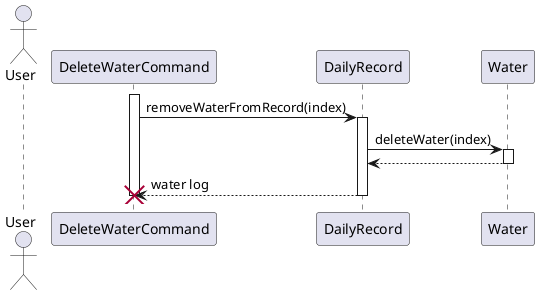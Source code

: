@startuml
actor User
participant "DeleteWaterCommand" as DeleteCmd
participant "DailyRecord" as DailyRec

activate DeleteCmd
DeleteCmd -> DailyRec: removeWaterFromRecord(index)
activate DailyRec

DailyRec -> Water: deleteWater(index)
activate Water
Water --> DailyRec
deactivate Water

DailyRec --> DeleteCmd: water log
deactivate DailyRec

deactivate DeleteCmd
destroy DeleteCmd
@enduml